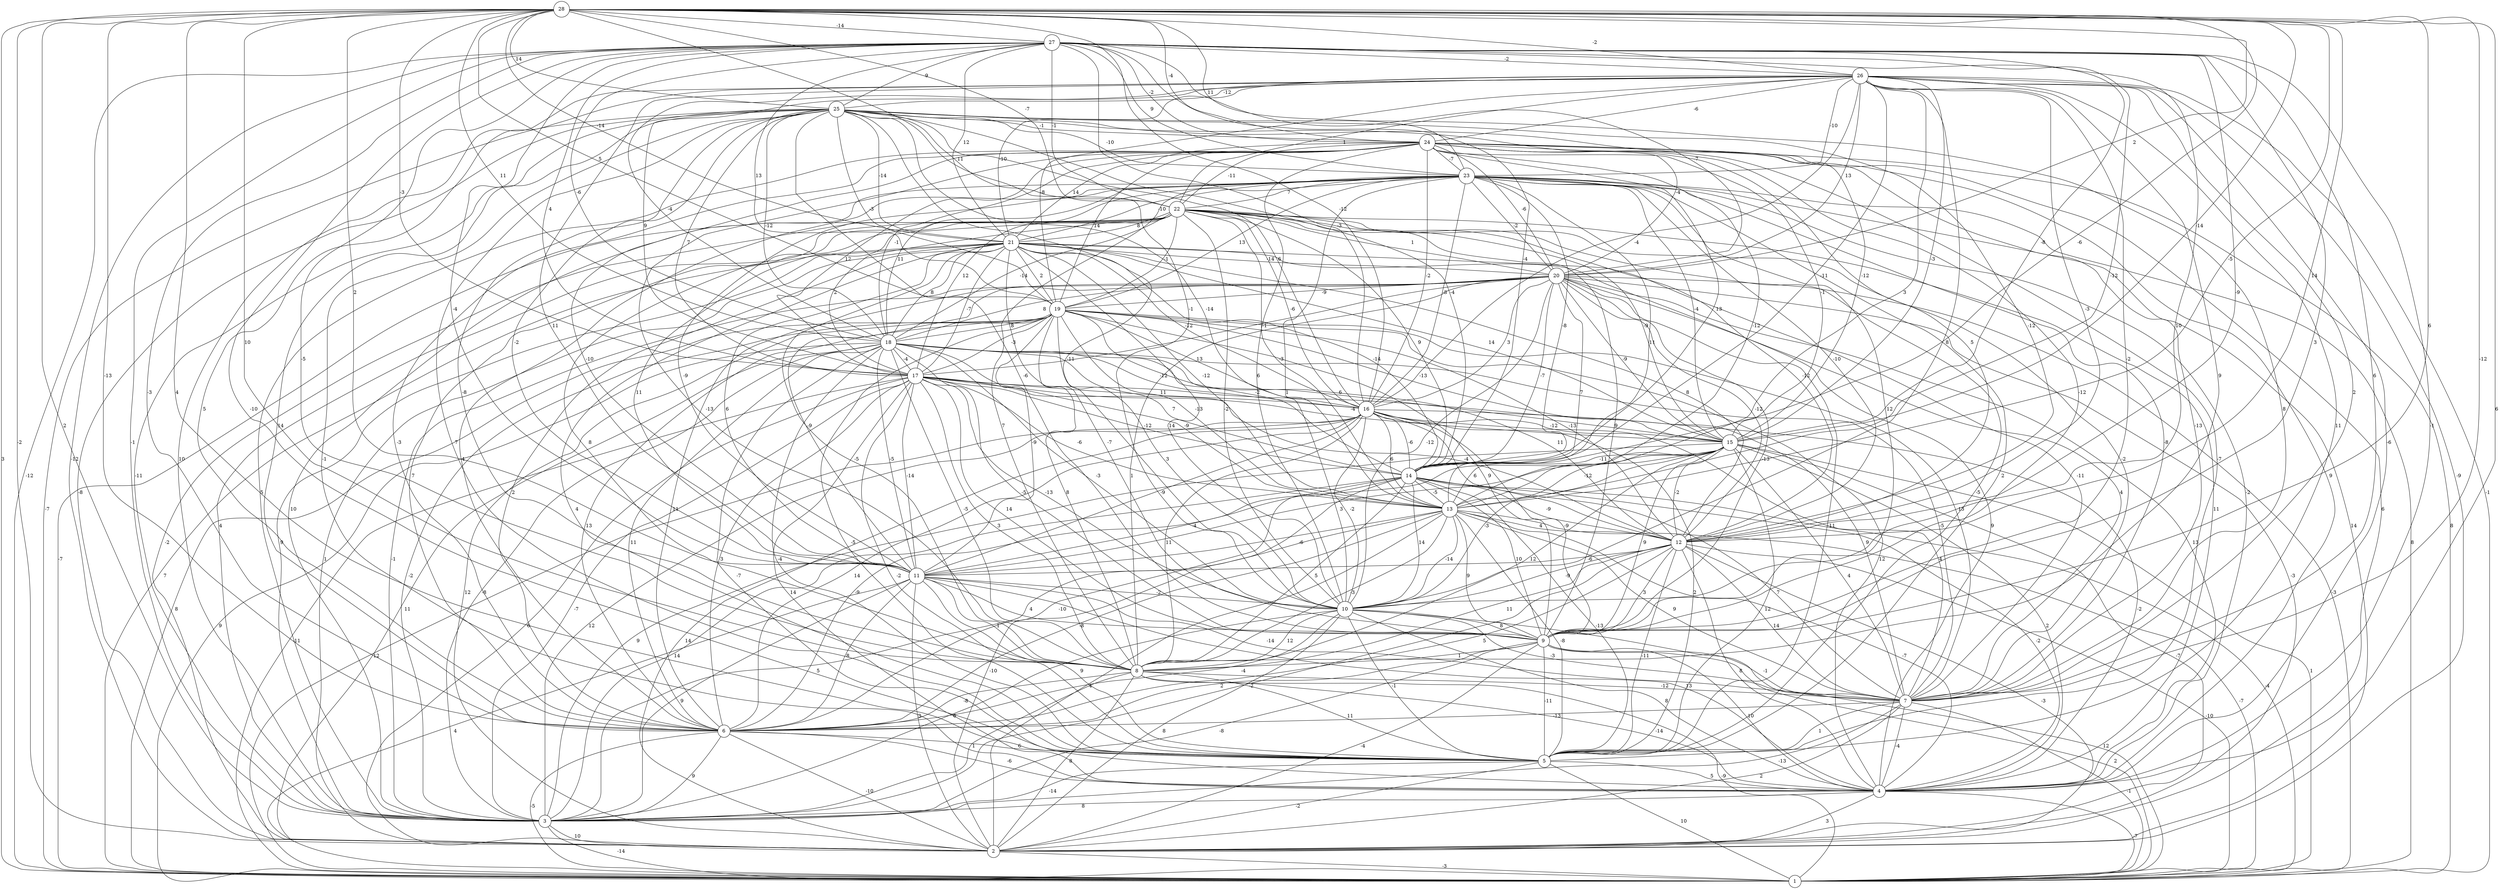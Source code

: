 graph { 
	 fontname="Helvetica,Arial,sans-serif" 
	 node [shape = circle]; 
	 28 -- 1 [label = "3"];
	 28 -- 2 [label = "-2"];
	 28 -- 3 [label = "2"];
	 28 -- 4 [label = "6"];
	 28 -- 5 [label = "4"];
	 28 -- 6 [label = "-13"];
	 28 -- 7 [label = "-12"];
	 28 -- 8 [label = "10"];
	 28 -- 9 [label = "6"];
	 28 -- 10 [label = "-1"];
	 28 -- 11 [label = "2"];
	 28 -- 12 [label = "14"];
	 28 -- 13 [label = "-5"];
	 28 -- 14 [label = "-6"];
	 28 -- 15 [label = "-14"];
	 28 -- 16 [label = "-12"];
	 28 -- 17 [label = "-3"];
	 28 -- 18 [label = "11"];
	 28 -- 19 [label = "5"];
	 28 -- 20 [label = "2"];
	 28 -- 21 [label = "-14"];
	 28 -- 22 [label = "-7"];
	 28 -- 23 [label = "11"];
	 28 -- 24 [label = "-4"];
	 28 -- 25 [label = "14"];
	 28 -- 26 [label = "-2"];
	 28 -- 27 [label = "-14"];
	 27 -- 1 [label = "-12"];
	 27 -- 2 [label = "-12"];
	 27 -- 3 [label = "-1"];
	 27 -- 4 [label = "-1"];
	 27 -- 5 [label = "-10"];
	 27 -- 6 [label = "-3"];
	 27 -- 7 [label = "6"];
	 27 -- 8 [label = "-5"];
	 27 -- 9 [label = "3"];
	 27 -- 10 [label = "10"];
	 27 -- 11 [label = "-4"];
	 27 -- 12 [label = "-9"];
	 27 -- 13 [label = "-12"];
	 27 -- 14 [label = "-4"];
	 27 -- 15 [label = "-8"];
	 27 -- 16 [label = "-3"];
	 27 -- 17 [label = "4"];
	 27 -- 18 [label = "-6"];
	 27 -- 19 [label = "13"];
	 27 -- 20 [label = "-7"];
	 27 -- 21 [label = "12"];
	 27 -- 22 [label = "-1"];
	 27 -- 23 [label = "9"];
	 27 -- 24 [label = "-2"];
	 27 -- 25 [label = "9"];
	 27 -- 26 [label = "-2"];
	 26 -- 1 [label = "-1"];
	 26 -- 2 [label = "-9"];
	 26 -- 3 [label = "10"];
	 26 -- 4 [label = "-6"];
	 26 -- 5 [label = "11"];
	 26 -- 6 [label = "5"];
	 26 -- 7 [label = "2"];
	 26 -- 8 [label = "9"];
	 26 -- 9 [label = "-2"];
	 26 -- 10 [label = "8"];
	 26 -- 11 [label = "11"];
	 26 -- 12 [label = "-3"];
	 26 -- 13 [label = "3"];
	 26 -- 14 [label = "-11"];
	 26 -- 15 [label = "-3"];
	 26 -- 16 [label = "-4"];
	 26 -- 17 [label = "9"];
	 26 -- 18 [label = "-4"];
	 26 -- 19 [label = "-8"];
	 26 -- 20 [label = "13"];
	 26 -- 21 [label = "-10"];
	 26 -- 22 [label = "1"];
	 26 -- 23 [label = "-10"];
	 26 -- 24 [label = "-6"];
	 26 -- 25 [label = "-12"];
	 25 -- 1 [label = "-7"];
	 25 -- 2 [label = "-8"];
	 25 -- 3 [label = "-11"];
	 25 -- 4 [label = "-1"];
	 25 -- 5 [label = "7"];
	 25 -- 6 [label = "14"];
	 25 -- 7 [label = "8"];
	 25 -- 8 [label = "-8"];
	 25 -- 9 [label = "-6"];
	 25 -- 10 [label = "-11"];
	 25 -- 11 [label = "-2"];
	 25 -- 12 [label = "-12"];
	 25 -- 13 [label = "-14"];
	 25 -- 14 [label = "-4"];
	 25 -- 15 [label = "-12"];
	 25 -- 16 [label = "6"];
	 25 -- 17 [label = "7"];
	 25 -- 18 [label = "-12"];
	 25 -- 19 [label = "-3"];
	 25 -- 20 [label = "-4"];
	 25 -- 21 [label = "-14"];
	 25 -- 22 [label = "11"];
	 25 -- 23 [label = "-10"];
	 25 -- 24 [label = "-1"];
	 24 -- 1 [label = "8"];
	 24 -- 2 [label = "6"];
	 24 -- 3 [label = "5"];
	 24 -- 4 [label = "9"];
	 24 -- 5 [label = "-7"];
	 24 -- 6 [label = "-3"];
	 24 -- 7 [label = "-13"];
	 24 -- 8 [label = "-13"];
	 24 -- 9 [label = "-12"];
	 24 -- 10 [label = "6"];
	 24 -- 11 [label = "-10"];
	 24 -- 12 [label = "5"];
	 24 -- 13 [label = "-12"];
	 24 -- 14 [label = "13"];
	 24 -- 15 [label = "-1"];
	 24 -- 16 [label = "-2"];
	 24 -- 17 [label = "12"];
	 24 -- 18 [label = "-1"];
	 24 -- 19 [label = "14"];
	 24 -- 20 [label = "-6"];
	 24 -- 21 [label = "14"];
	 24 -- 22 [label = "-11"];
	 24 -- 23 [label = "-7"];
	 23 -- 1 [label = "8"];
	 23 -- 2 [label = "14"];
	 23 -- 3 [label = "10"];
	 23 -- 4 [label = "-2"];
	 23 -- 5 [label = "2"];
	 23 -- 6 [label = "4"];
	 23 -- 7 [label = "-8"];
	 23 -- 8 [label = "7"];
	 23 -- 9 [label = "12"];
	 23 -- 10 [label = "1"];
	 23 -- 11 [label = "-9"];
	 23 -- 12 [label = "-10"];
	 23 -- 13 [label = "11"];
	 23 -- 14 [label = "-8"];
	 23 -- 15 [label = "-4"];
	 23 -- 16 [label = "-8"];
	 23 -- 17 [label = "12"];
	 23 -- 18 [label = "11"];
	 23 -- 19 [label = "13"];
	 23 -- 20 [label = "-2"];
	 23 -- 21 [label = "-10"];
	 23 -- 22 [label = "7"];
	 22 -- 1 [label = "-7"];
	 22 -- 2 [label = "-2"];
	 22 -- 3 [label = "4"];
	 22 -- 4 [label = "11"];
	 22 -- 5 [label = "-5"];
	 22 -- 6 [label = "7"];
	 22 -- 7 [label = "-2"];
	 22 -- 8 [label = "8"];
	 22 -- 9 [label = "9"];
	 22 -- 10 [label = "-2"];
	 22 -- 11 [label = "11"];
	 22 -- 12 [label = "-12"];
	 22 -- 13 [label = "-3"];
	 22 -- 14 [label = "9"];
	 22 -- 15 [label = "-9"];
	 22 -- 16 [label = "-6"];
	 22 -- 17 [label = "2"];
	 22 -- 18 [label = "-14"];
	 22 -- 19 [label = "-1"];
	 22 -- 20 [label = "1"];
	 22 -- 21 [label = "8"];
	 21 -- 1 [label = "7"];
	 21 -- 2 [label = "1"];
	 21 -- 3 [label = "9"];
	 21 -- 4 [label = "9"];
	 21 -- 5 [label = "4"];
	 21 -- 6 [label = "2"];
	 21 -- 7 [label = "-11"];
	 21 -- 8 [label = "-5"];
	 21 -- 9 [label = "-7"];
	 21 -- 10 [label = "14"];
	 21 -- 11 [label = "6"];
	 21 -- 12 [label = "8"];
	 21 -- 13 [label = "-12"];
	 21 -- 14 [label = "-14"];
	 21 -- 15 [label = "14"];
	 21 -- 16 [label = "-12"];
	 21 -- 17 [label = "-7"];
	 21 -- 18 [label = "8"];
	 21 -- 19 [label = "2"];
	 21 -- 20 [label = "-14"];
	 20 -- 1 [label = "-3"];
	 20 -- 2 [label = "-3"];
	 20 -- 3 [label = "-1"];
	 20 -- 4 [label = "13"];
	 20 -- 5 [label = "-11"];
	 20 -- 6 [label = "11"];
	 20 -- 7 [label = "4"];
	 20 -- 8 [label = "1"];
	 20 -- 9 [label = "-13"];
	 20 -- 10 [label = "-12"];
	 20 -- 11 [label = "-9"];
	 20 -- 12 [label = "-12"];
	 20 -- 13 [label = "7"];
	 20 -- 14 [label = "-7"];
	 20 -- 15 [label = "-9"];
	 20 -- 16 [label = "3"];
	 20 -- 17 [label = "-1"];
	 20 -- 18 [label = "8"];
	 20 -- 19 [label = "-9"];
	 19 -- 1 [label = "8"];
	 19 -- 2 [label = "12"];
	 19 -- 3 [label = "-2"];
	 19 -- 4 [label = "12"];
	 19 -- 5 [label = "-5"];
	 19 -- 6 [label = "13"];
	 19 -- 7 [label = "13"];
	 19 -- 8 [label = "8"];
	 19 -- 9 [label = "9"];
	 19 -- 10 [label = "3"];
	 19 -- 11 [label = "-9"];
	 19 -- 12 [label = "-13"];
	 19 -- 13 [label = "-13"];
	 19 -- 14 [label = "-2"];
	 19 -- 15 [label = "-13"];
	 19 -- 16 [label = "13"];
	 19 -- 17 [label = "-3"];
	 19 -- 18 [label = "8"];
	 18 -- 1 [label = "9"];
	 18 -- 2 [label = "11"];
	 18 -- 3 [label = "-8"];
	 18 -- 4 [label = "-7"];
	 18 -- 5 [label = "-4"];
	 18 -- 6 [label = "11"];
	 18 -- 7 [label = "-5"];
	 18 -- 8 [label = "-5"];
	 18 -- 9 [label = "-5"];
	 18 -- 10 [label = "-3"];
	 18 -- 11 [label = "-5"];
	 18 -- 12 [label = "11"];
	 18 -- 13 [label = "-9"];
	 18 -- 14 [label = "7"];
	 18 -- 15 [label = "6"];
	 18 -- 16 [label = "-12"];
	 18 -- 17 [label = "-4"];
	 17 -- 1 [label = "-11"];
	 17 -- 2 [label = "6"];
	 17 -- 3 [label = "-7"];
	 17 -- 4 [label = "14"];
	 17 -- 5 [label = "-2"];
	 17 -- 6 [label = "3"];
	 17 -- 7 [label = "9"];
	 17 -- 8 [label = "3"];
	 17 -- 9 [label = "14"];
	 17 -- 10 [label = "-13"];
	 17 -- 11 [label = "-14"];
	 17 -- 12 [label = "-4"];
	 17 -- 13 [label = "-6"];
	 17 -- 14 [label = "-12"];
	 17 -- 15 [label = "-4"];
	 17 -- 16 [label = "11"];
	 16 -- 1 [label = "12"];
	 16 -- 2 [label = "14"];
	 16 -- 3 [label = "12"];
	 16 -- 4 [label = "-2"];
	 16 -- 5 [label = "2"];
	 16 -- 6 [label = "14"];
	 16 -- 7 [label = "4"];
	 16 -- 8 [label = "11"];
	 16 -- 9 [label = "-9"];
	 16 -- 10 [label = "-2"];
	 16 -- 11 [label = "-9"];
	 16 -- 12 [label = "6"];
	 16 -- 13 [label = "6"];
	 16 -- 14 [label = "-6"];
	 16 -- 15 [label = "-12"];
	 15 -- 1 [label = "1"];
	 15 -- 2 [label = "-7"];
	 15 -- 3 [label = "9"];
	 15 -- 4 [label = "2"];
	 15 -- 5 [label = "12"];
	 15 -- 6 [label = "-9"];
	 15 -- 7 [label = "4"];
	 15 -- 8 [label = "12"];
	 15 -- 9 [label = "9"];
	 15 -- 10 [label = "-3"];
	 15 -- 11 [label = "3"];
	 15 -- 12 [label = "-2"];
	 15 -- 13 [label = "-12"];
	 15 -- 14 [label = "-11"];
	 14 -- 1 [label = "-4"];
	 14 -- 2 [label = "-10"];
	 14 -- 3 [label = "14"];
	 14 -- 4 [label = "-2"];
	 14 -- 5 [label = "-13"];
	 14 -- 6 [label = "-10"];
	 14 -- 7 [label = "7"];
	 14 -- 8 [label = "5"];
	 14 -- 9 [label = "10"];
	 14 -- 10 [label = "14"];
	 14 -- 11 [label = "-4"];
	 14 -- 12 [label = "-9"];
	 14 -- 13 [label = "-5"];
	 13 -- 1 [label = "-7"];
	 13 -- 2 [label = "4"];
	 13 -- 3 [label = "5"];
	 13 -- 4 [label = "-7"];
	 13 -- 5 [label = "-8"];
	 13 -- 6 [label = "-8"];
	 13 -- 7 [label = "9"];
	 13 -- 8 [label = "-3"];
	 13 -- 9 [label = "9"];
	 13 -- 10 [label = "-14"];
	 13 -- 11 [label = "-6"];
	 13 -- 12 [label = "4"];
	 12 -- 1 [label = "-10"];
	 12 -- 2 [label = "-3"];
	 12 -- 3 [label = "-2"];
	 12 -- 4 [label = "8"];
	 12 -- 5 [label = "-11"];
	 12 -- 6 [label = "5"];
	 12 -- 7 [label = "14"];
	 12 -- 8 [label = "11"];
	 12 -- 9 [label = "3"];
	 12 -- 10 [label = "-9"];
	 12 -- 11 [label = "-6"];
	 11 -- 1 [label = "4"];
	 11 -- 2 [label = "3"];
	 11 -- 3 [label = "9"];
	 11 -- 4 [label = "13"];
	 11 -- 5 [label = "9"];
	 11 -- 6 [label = "8"];
	 11 -- 7 [label = "-14"];
	 11 -- 8 [label = "1"];
	 11 -- 9 [label = "4"];
	 11 -- 10 [label = "-2"];
	 10 -- 1 [label = "12"];
	 10 -- 2 [label = "8"];
	 10 -- 3 [label = "6"];
	 10 -- 4 [label = "8"];
	 10 -- 5 [label = "-1"];
	 10 -- 6 [label = "-4"];
	 10 -- 7 [label = "-3"];
	 10 -- 8 [label = "12"];
	 10 -- 9 [label = "8"];
	 9 -- 1 [label = "2"];
	 9 -- 2 [label = "-4"];
	 9 -- 3 [label = "-8"];
	 9 -- 4 [label = "10"];
	 9 -- 5 [label = "-11"];
	 9 -- 6 [label = "2"];
	 9 -- 7 [label = "-1"];
	 9 -- 8 [label = "1"];
	 8 -- 1 [label = "-9"];
	 8 -- 2 [label = "8"];
	 8 -- 3 [label = "1"];
	 8 -- 4 [label = "-14"];
	 8 -- 5 [label = "11"];
	 8 -- 6 [label = "-8"];
	 8 -- 7 [label = "-12"];
	 7 -- 1 [label = "-1"];
	 7 -- 2 [label = "2"];
	 7 -- 3 [label = "-13"];
	 7 -- 4 [label = "-4"];
	 7 -- 5 [label = "1"];
	 7 -- 6 [label = "-13"];
	 6 -- 1 [label = "-5"];
	 6 -- 2 [label = "-10"];
	 6 -- 3 [label = "9"];
	 6 -- 4 [label = "-6"];
	 6 -- 5 [label = "6"];
	 5 -- 1 [label = "10"];
	 5 -- 2 [label = "-2"];
	 5 -- 3 [label = "-14"];
	 5 -- 4 [label = "5"];
	 4 -- 1 [label = "-7"];
	 4 -- 2 [label = "3"];
	 4 -- 3 [label = "8"];
	 3 -- 1 [label = "-14"];
	 3 -- 2 [label = "10"];
	 2 -- 1 [label = "-3"];
	 1;
	 2;
	 3;
	 4;
	 5;
	 6;
	 7;
	 8;
	 9;
	 10;
	 11;
	 12;
	 13;
	 14;
	 15;
	 16;
	 17;
	 18;
	 19;
	 20;
	 21;
	 22;
	 23;
	 24;
	 25;
	 26;
	 27;
	 28;
}
